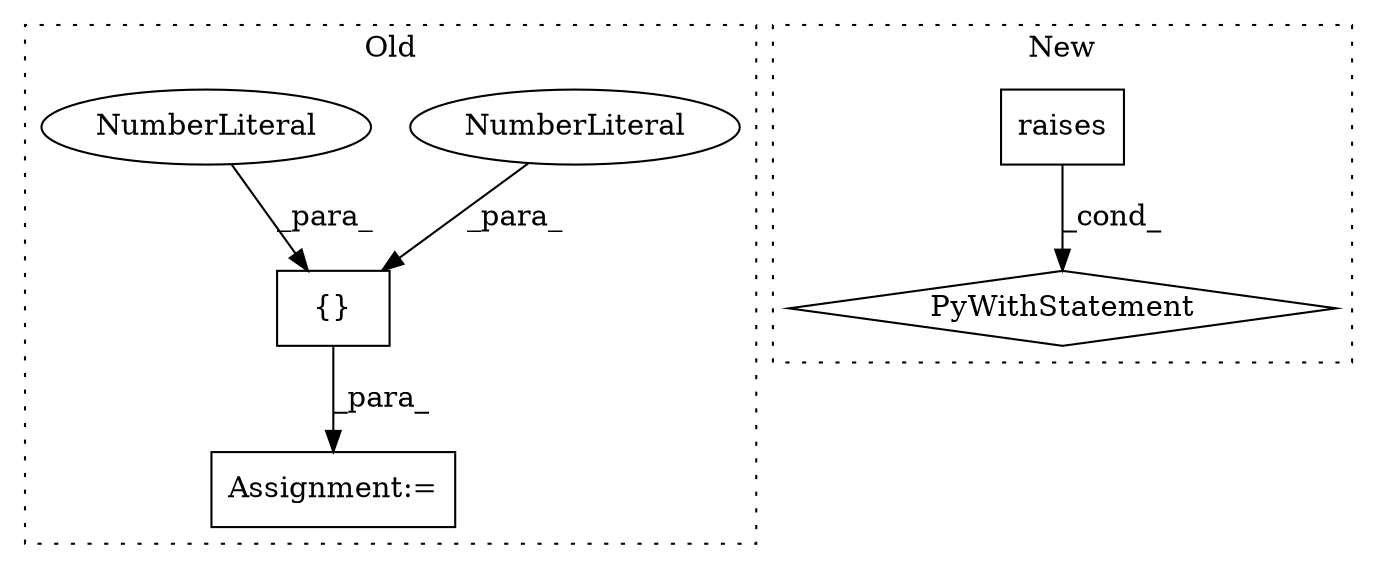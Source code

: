 digraph G {
subgraph cluster0 {
1 [label="{}" a="4" s="76898,76904" l="1,1" shape="box"];
3 [label="NumberLiteral" a="34" s="76903" l="1" shape="ellipse"];
4 [label="NumberLiteral" a="34" s="76901" l="1" shape="ellipse"];
6 [label="Assignment:=" a="7" s="76826" l="1" shape="box"];
label = "Old";
style="dotted";
}
subgraph cluster1 {
2 [label="raises" a="32" s="76834,76851" l="7,1" shape="box"];
5 [label="PyWithStatement" a="104" s="76817,76852" l="10,2" shape="diamond"];
label = "New";
style="dotted";
}
1 -> 6 [label="_para_"];
2 -> 5 [label="_cond_"];
3 -> 1 [label="_para_"];
4 -> 1 [label="_para_"];
}